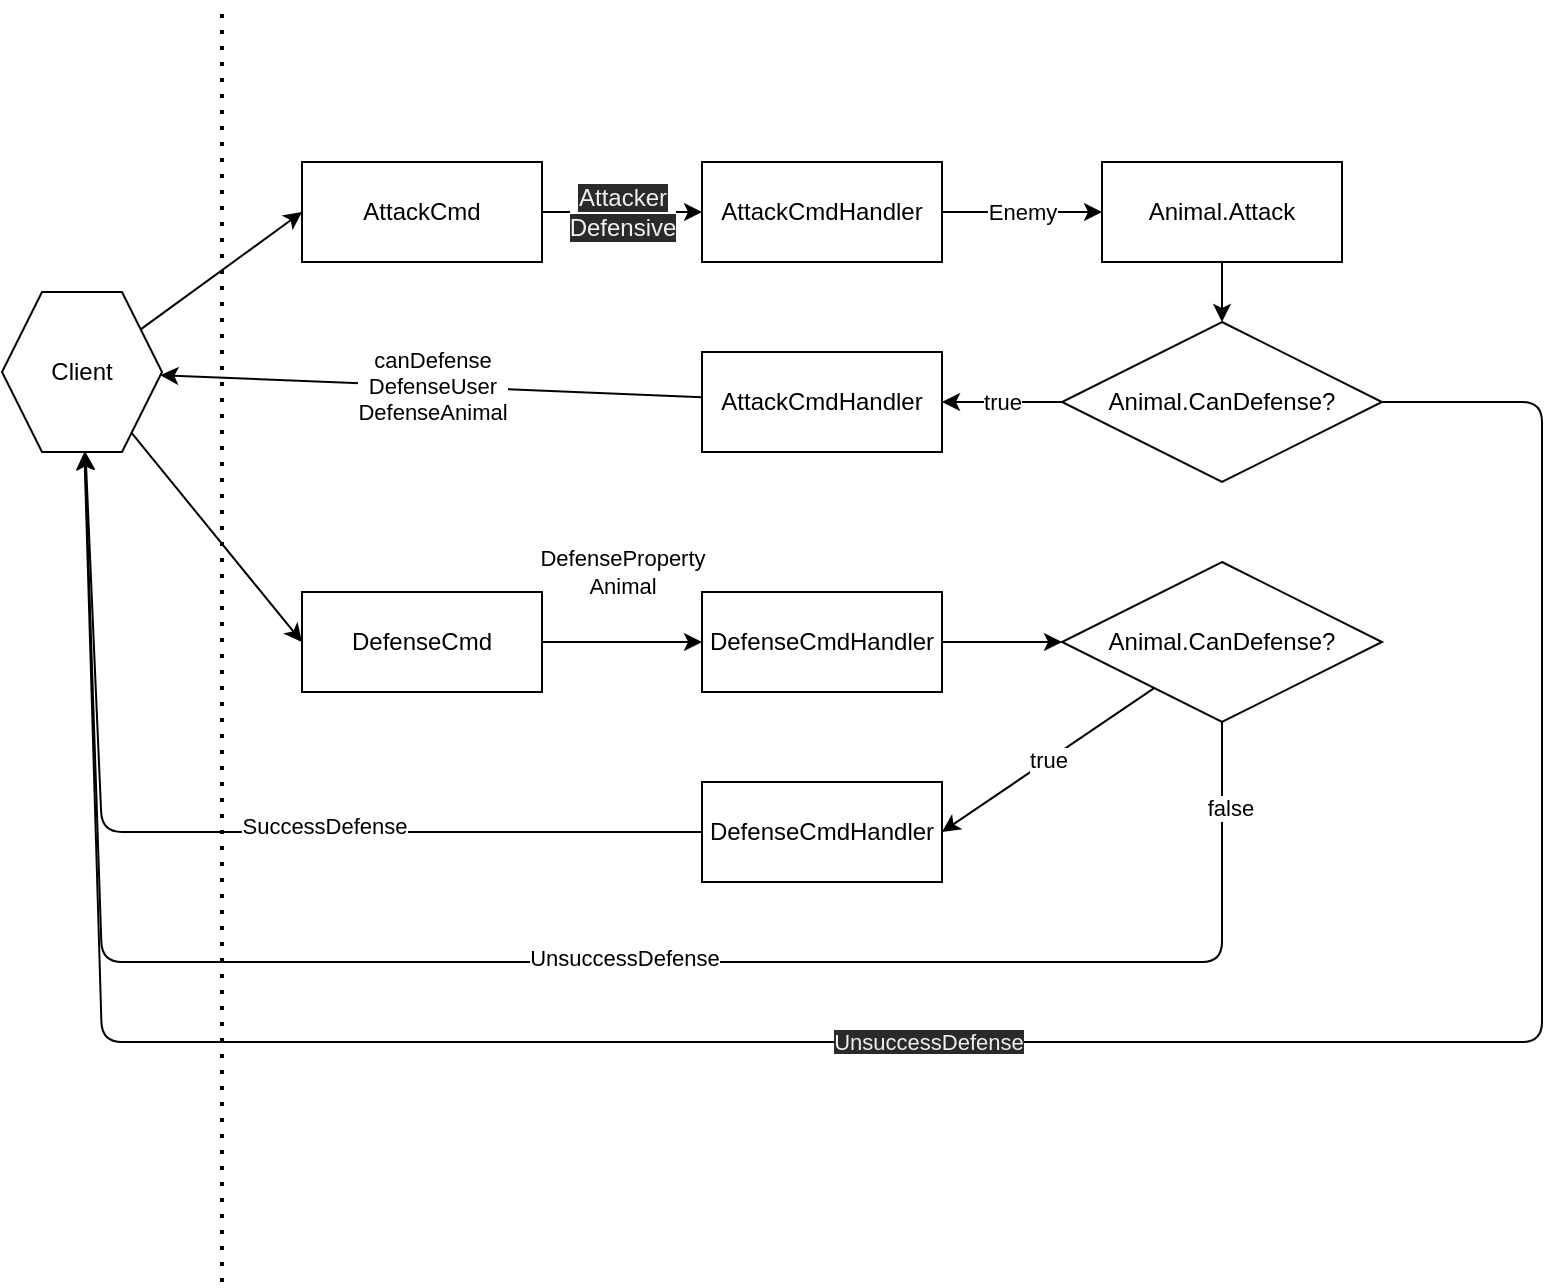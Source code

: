 <mxfile>
    <diagram id="Ql716migoHtF5Rxo3sFm" name="Page-1">
        <mxGraphModel dx="1314" dy="790" grid="1" gridSize="10" guides="1" tooltips="1" connect="1" arrows="1" fold="1" page="1" pageScale="1" pageWidth="827" pageHeight="1169" math="0" shadow="0">
            <root>
                <mxCell id="0"/>
                <mxCell id="1" parent="0"/>
                <mxCell id="6" value="&lt;span style=&quot;color: rgb(240 , 240 , 240) ; font-size: 12px ; font-style: normal ; font-weight: 400 ; letter-spacing: normal ; text-indent: 0px ; text-transform: none ; word-spacing: 0px ; font-family: &amp;#34;helvetica&amp;#34; ; text-align: center ; background-color: rgb(42 , 42 , 42) ; display: inline ; float: none&quot;&gt;Attacker&lt;/span&gt;&lt;br style=&quot;color: rgb(240 , 240 , 240) ; font-size: 12px ; font-style: normal ; font-weight: 400 ; letter-spacing: normal ; text-indent: 0px ; text-transform: none ; word-spacing: 0px ; font-family: &amp;#34;helvetica&amp;#34; ; text-align: center ; background-color: rgb(42 , 42 , 42)&quot;&gt;&lt;span style=&quot;color: rgb(240 , 240 , 240) ; font-size: 12px ; font-style: normal ; font-weight: 400 ; letter-spacing: normal ; text-indent: 0px ; text-transform: none ; word-spacing: 0px ; font-family: &amp;#34;helvetica&amp;#34; ; text-align: center ; background-color: rgb(42 , 42 , 42) ; display: inline ; float: none&quot;&gt;Defensive&lt;/span&gt;" style="edgeStyle=none;html=1;entryX=0;entryY=0.5;entryDx=0;entryDy=0;" edge="1" parent="1" source="2" target="5">
                    <mxGeometry relative="1" as="geometry">
                        <mxPoint as="offset"/>
                    </mxGeometry>
                </mxCell>
                <mxCell id="2" value="AttackCmd" style="rounded=0;whiteSpace=wrap;html=1;" vertex="1" parent="1">
                    <mxGeometry x="160" y="120" width="120" height="50" as="geometry"/>
                </mxCell>
                <mxCell id="11" value="Enemy" style="edgeStyle=none;html=1;entryX=0;entryY=0.5;entryDx=0;entryDy=0;" edge="1" parent="1" source="5" target="7">
                    <mxGeometry relative="1" as="geometry"/>
                </mxCell>
                <mxCell id="5" value="AttackCmdHandler" style="rounded=0;whiteSpace=wrap;html=1;" vertex="1" parent="1">
                    <mxGeometry x="360" y="120" width="120" height="50" as="geometry"/>
                </mxCell>
                <mxCell id="16" style="edgeStyle=none;html=1;" edge="1" parent="1" source="7" target="14">
                    <mxGeometry relative="1" as="geometry"/>
                </mxCell>
                <mxCell id="7" value="Animal.Attack" style="rounded=0;whiteSpace=wrap;html=1;" vertex="1" parent="1">
                    <mxGeometry x="560" y="120" width="120" height="50" as="geometry"/>
                </mxCell>
                <mxCell id="20" value="true" style="edgeStyle=none;html=1;entryX=1;entryY=0.5;entryDx=0;entryDy=0;" edge="1" parent="1" source="14" target="19">
                    <mxGeometry relative="1" as="geometry"/>
                </mxCell>
                <mxCell id="38" value="&lt;span style=&quot;color: rgb(240 , 240 , 240) ; font-family: &amp;#34;helvetica&amp;#34; ; font-size: 11px ; font-style: normal ; font-weight: 400 ; letter-spacing: normal ; text-align: center ; text-indent: 0px ; text-transform: none ; word-spacing: 0px ; background-color: rgb(42 , 42 , 42) ; display: inline ; float: none&quot;&gt;UnsuccessDefense&lt;/span&gt;" style="edgeStyle=none;html=1;" edge="1" parent="1" source="14" target="22">
                    <mxGeometry relative="1" as="geometry">
                        <Array as="points">
                            <mxPoint x="780" y="240"/>
                            <mxPoint x="780" y="560"/>
                            <mxPoint x="60" y="560"/>
                        </Array>
                    </mxGeometry>
                </mxCell>
                <mxCell id="14" value="&lt;span&gt;Animal.CanDefense?&lt;/span&gt;" style="rhombus;whiteSpace=wrap;html=1;" vertex="1" parent="1">
                    <mxGeometry x="540" y="200" width="160" height="80" as="geometry"/>
                </mxCell>
                <mxCell id="24" value="canDefense&lt;br&gt;DefenseUser&lt;br&gt;DefenseAnimal" style="edgeStyle=none;html=1;" edge="1" parent="1" source="19" target="22">
                    <mxGeometry relative="1" as="geometry"/>
                </mxCell>
                <mxCell id="19" value="AttackCmdHandler" style="rounded=0;whiteSpace=wrap;html=1;" vertex="1" parent="1">
                    <mxGeometry x="360" y="215" width="120" height="50" as="geometry"/>
                </mxCell>
                <mxCell id="21" value="" style="endArrow=none;dashed=1;html=1;dashPattern=1 3;strokeWidth=2;" edge="1" parent="1">
                    <mxGeometry width="50" height="50" relative="1" as="geometry">
                        <mxPoint x="120" y="680" as="sourcePoint"/>
                        <mxPoint x="120" y="40" as="targetPoint"/>
                    </mxGeometry>
                </mxCell>
                <mxCell id="23" style="edgeStyle=none;html=1;entryX=0;entryY=0.5;entryDx=0;entryDy=0;" edge="1" parent="1" source="22" target="2">
                    <mxGeometry relative="1" as="geometry"/>
                </mxCell>
                <mxCell id="26" style="edgeStyle=none;html=1;entryX=0;entryY=0.5;entryDx=0;entryDy=0;" edge="1" parent="1" source="22" target="25">
                    <mxGeometry relative="1" as="geometry"/>
                </mxCell>
                <mxCell id="22" value="Client" style="shape=hexagon;perimeter=hexagonPerimeter2;whiteSpace=wrap;html=1;fixedSize=1;" vertex="1" parent="1">
                    <mxGeometry x="10" y="185" width="80" height="80" as="geometry"/>
                </mxCell>
                <mxCell id="28" style="edgeStyle=none;html=1;" edge="1" parent="1" source="25" target="27">
                    <mxGeometry relative="1" as="geometry"/>
                </mxCell>
                <mxCell id="29" value="DefenseProperty&lt;br&gt;Animal" style="edgeLabel;html=1;align=center;verticalAlign=middle;resizable=0;points=[];" vertex="1" connectable="0" parent="28">
                    <mxGeometry x="-0.3" y="3" relative="1" as="geometry">
                        <mxPoint x="12" y="-32" as="offset"/>
                    </mxGeometry>
                </mxCell>
                <mxCell id="25" value="DefenseCmd" style="rounded=0;whiteSpace=wrap;html=1;" vertex="1" parent="1">
                    <mxGeometry x="160" y="335" width="120" height="50" as="geometry"/>
                </mxCell>
                <mxCell id="31" style="edgeStyle=none;html=1;" edge="1" parent="1" source="27" target="30">
                    <mxGeometry relative="1" as="geometry"/>
                </mxCell>
                <mxCell id="27" value="DefenseCmdHandler" style="rounded=0;whiteSpace=wrap;html=1;" vertex="1" parent="1">
                    <mxGeometry x="360" y="335" width="120" height="50" as="geometry"/>
                </mxCell>
                <mxCell id="33" value="true" style="edgeStyle=none;html=1;entryX=1;entryY=0.5;entryDx=0;entryDy=0;" edge="1" parent="1" source="30" target="32">
                    <mxGeometry relative="1" as="geometry"/>
                </mxCell>
                <mxCell id="36" style="edgeStyle=none;html=1;" edge="1" parent="1" source="30" target="22">
                    <mxGeometry relative="1" as="geometry">
                        <Array as="points">
                            <mxPoint x="620" y="520"/>
                            <mxPoint x="60" y="520"/>
                        </Array>
                    </mxGeometry>
                </mxCell>
                <mxCell id="37" value="UnsuccessDefense" style="edgeLabel;html=1;align=center;verticalAlign=middle;resizable=0;points=[];" vertex="1" connectable="0" parent="36">
                    <mxGeometry x="-0.104" y="-2" relative="1" as="geometry">
                        <mxPoint as="offset"/>
                    </mxGeometry>
                </mxCell>
                <mxCell id="41" value="false" style="edgeLabel;html=1;align=center;verticalAlign=middle;resizable=0;points=[];" vertex="1" connectable="0" parent="36">
                    <mxGeometry x="-0.908" y="4" relative="1" as="geometry">
                        <mxPoint as="offset"/>
                    </mxGeometry>
                </mxCell>
                <mxCell id="30" value="&lt;span&gt;Animal.CanDefense?&lt;/span&gt;" style="rhombus;whiteSpace=wrap;html=1;" vertex="1" parent="1">
                    <mxGeometry x="540" y="320" width="160" height="80" as="geometry"/>
                </mxCell>
                <mxCell id="34" style="edgeStyle=none;html=1;exitX=0;exitY=0.5;exitDx=0;exitDy=0;" edge="1" parent="1" source="32" target="22">
                    <mxGeometry relative="1" as="geometry">
                        <Array as="points">
                            <mxPoint x="60" y="455"/>
                        </Array>
                    </mxGeometry>
                </mxCell>
                <mxCell id="35" value="SuccessDefense" style="edgeLabel;html=1;align=center;verticalAlign=middle;resizable=0;points=[];" vertex="1" connectable="0" parent="34">
                    <mxGeometry x="-0.229" y="-3" relative="1" as="geometry">
                        <mxPoint as="offset"/>
                    </mxGeometry>
                </mxCell>
                <mxCell id="32" value="DefenseCmdHandler" style="rounded=0;whiteSpace=wrap;html=1;" vertex="1" parent="1">
                    <mxGeometry x="360" y="430" width="120" height="50" as="geometry"/>
                </mxCell>
            </root>
        </mxGraphModel>
    </diagram>
</mxfile>